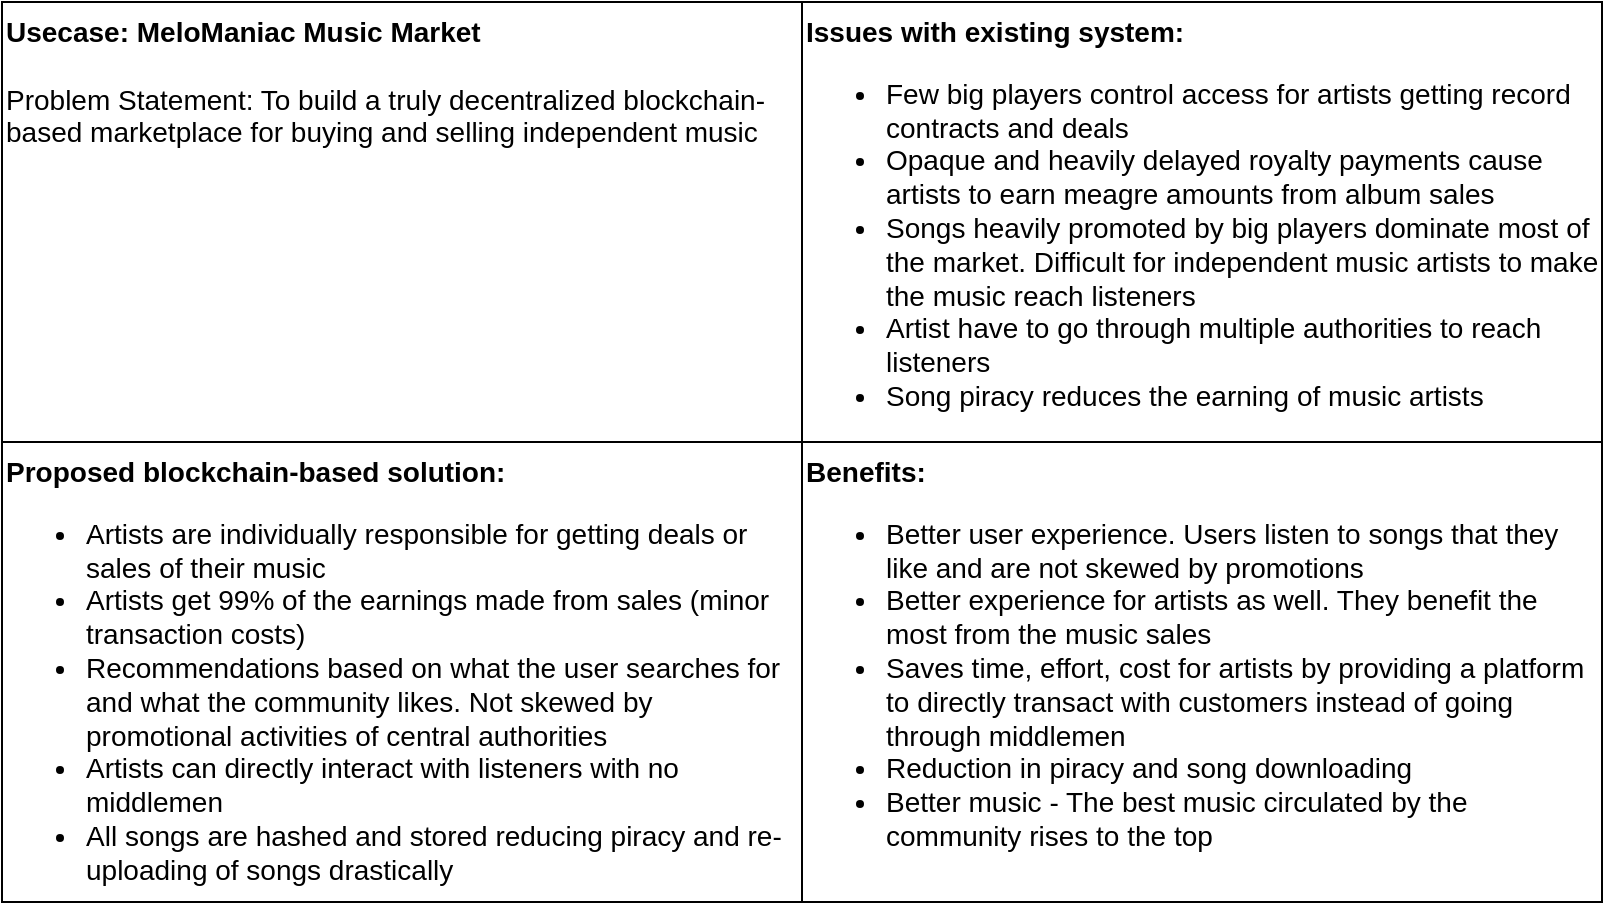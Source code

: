 <mxfile version="17.4.5" type="device"><diagram id="qZKCNZQZUGoGa4M4C7b1" name="Page-1"><mxGraphModel dx="1426" dy="769" grid="1" gridSize="10" guides="1" tooltips="1" connect="1" arrows="1" fold="1" page="1" pageScale="1" pageWidth="827" pageHeight="1169" math="0" shadow="0"><root><mxCell id="0"/><mxCell id="1" parent="0"/><mxCell id="9ahi6KT74VTopxUA3PeQ-3" value="" style="shape=internalStorage;whiteSpace=wrap;html=1;backgroundOutline=1;dx=400;dy=220;" vertex="1" parent="1"><mxGeometry y="40" width="800" height="450" as="geometry"/></mxCell><mxCell id="9ahi6KT74VTopxUA3PeQ-4" value="&lt;div style=&quot;font-size: 14px;&quot;&gt;&lt;b style=&quot;font-size: 14px;&quot;&gt;&lt;span style=&quot;font-size: 14px;&quot;&gt;Usecase:&amp;nbsp;&lt;/span&gt;&lt;span style=&quot;font-size: 14px;&quot;&gt;MeloManiac Music Market&lt;/span&gt;&lt;/b&gt;&lt;/div&gt;&lt;div style=&quot;font-size: 14px;&quot;&gt;&lt;b style=&quot;font-size: 14px;&quot;&gt;&lt;span style=&quot;font-size: 14px;&quot;&gt;&lt;br style=&quot;font-size: 14px;&quot;&gt;&lt;/span&gt;&lt;/b&gt;&lt;/div&gt;&lt;div style=&quot;font-size: 14px;&quot;&gt;Problem Statement: To build a truly decentralized blockchain-based marketplace for buying and selling independent music&lt;/div&gt;" style="text;html=1;strokeColor=none;fillColor=none;align=left;verticalAlign=top;whiteSpace=wrap;rounded=0;fontSize=14;" vertex="1" parent="1"><mxGeometry y="40" width="400" height="220" as="geometry"/></mxCell><mxCell id="9ahi6KT74VTopxUA3PeQ-5" value="&lt;div style=&quot;font-size: 14px&quot;&gt;&lt;b style=&quot;font-size: 14px&quot;&gt;Issues with existing system:&lt;/b&gt;&lt;/div&gt;&lt;div style=&quot;font-size: 14px&quot;&gt;&lt;ul&gt;&lt;li&gt;&lt;span style=&quot;font-size: 14px&quot;&gt;Few big players control access for artists getting record contracts and deals&lt;/span&gt;&lt;/li&gt;&lt;li&gt;&lt;span style=&quot;font-size: 14px&quot;&gt;Opaque and heavily delayed royalty payments cause artists to earn meagre amounts from album sales&lt;br&gt;&lt;/span&gt;&lt;/li&gt;&lt;li&gt;Songs heavily promoted by big players dominate most of the market. Difficult for independent music artists to make the music reach listeners&lt;/li&gt;&lt;li&gt;Artist have to go through multiple authorities to reach listeners&lt;/li&gt;&lt;li&gt;Song piracy reduces the earning of music artists&amp;nbsp;&lt;/li&gt;&lt;/ul&gt;&lt;/div&gt;" style="text;html=1;strokeColor=none;fillColor=none;align=left;verticalAlign=top;whiteSpace=wrap;rounded=0;fontSize=14;" vertex="1" parent="1"><mxGeometry x="400" y="40" width="400" height="220" as="geometry"/></mxCell><mxCell id="9ahi6KT74VTopxUA3PeQ-6" value="&lt;div style=&quot;font-size: 14px&quot;&gt;&lt;b style=&quot;font-size: 14px&quot;&gt;Proposed blockchain-based solution:&lt;/b&gt;&lt;/div&gt;&lt;div style=&quot;font-size: 14px&quot;&gt;&lt;ul&gt;&lt;li&gt;&lt;span style=&quot;font-size: 14px&quot;&gt;Artists are individually responsible for getting deals or sales of their music&lt;/span&gt;&lt;/li&gt;&lt;li&gt;&lt;span style=&quot;font-size: 14px&quot;&gt;Artists get 99% of the earnings made from sales (minor transaction costs)&lt;/span&gt;&lt;/li&gt;&lt;li&gt;&lt;span style=&quot;font-size: 14px&quot;&gt;Recommendations based on what the user searches for and what the community likes. Not skewed by promotional activities of central authorities&lt;/span&gt;&lt;/li&gt;&lt;li&gt;&lt;span style=&quot;font-size: 14px&quot;&gt;Artists can directly interact with listeners with no middlemen&lt;/span&gt;&lt;/li&gt;&lt;li&gt;All songs are hashed and stored reducing piracy and re-uploading of songs drastically&lt;/li&gt;&lt;/ul&gt;&lt;/div&gt;" style="text;html=1;strokeColor=none;fillColor=none;align=left;verticalAlign=top;whiteSpace=wrap;rounded=0;fontSize=14;" vertex="1" parent="1"><mxGeometry y="260" width="400" height="220" as="geometry"/></mxCell><mxCell id="9ahi6KT74VTopxUA3PeQ-7" value="&lt;div style=&quot;font-size: 14px&quot;&gt;&lt;b style=&quot;font-size: 14px&quot;&gt;Benefits:&lt;/b&gt;&lt;/div&gt;&lt;div style=&quot;font-size: 14px&quot;&gt;&lt;ul&gt;&lt;li&gt;&lt;span style=&quot;font-size: 14px&quot;&gt;Better user experience. Users listen to songs that they like and are not skewed by promotions&lt;/span&gt;&lt;/li&gt;&lt;li&gt;&lt;span style=&quot;font-size: 14px&quot;&gt;Better experience for artists as well. They benefit the most from the music sales&lt;/span&gt;&lt;/li&gt;&lt;li&gt;&lt;span style=&quot;font-size: 14px&quot;&gt;Saves time, effort, cost for artists by providing a platform to directly transact with customers instead of going through middlemen&lt;/span&gt;&lt;/li&gt;&lt;li&gt;&lt;span style=&quot;font-size: 14px&quot;&gt;Reduction in piracy and song downloading&lt;/span&gt;&lt;/li&gt;&lt;li&gt;Better music - The best music circulated by the community rises to the top&lt;/li&gt;&lt;/ul&gt;&lt;/div&gt;" style="text;html=1;strokeColor=none;fillColor=none;align=left;verticalAlign=top;whiteSpace=wrap;rounded=0;fontSize=14;" vertex="1" parent="1"><mxGeometry x="400" y="260" width="400" height="230" as="geometry"/></mxCell></root></mxGraphModel></diagram></mxfile>